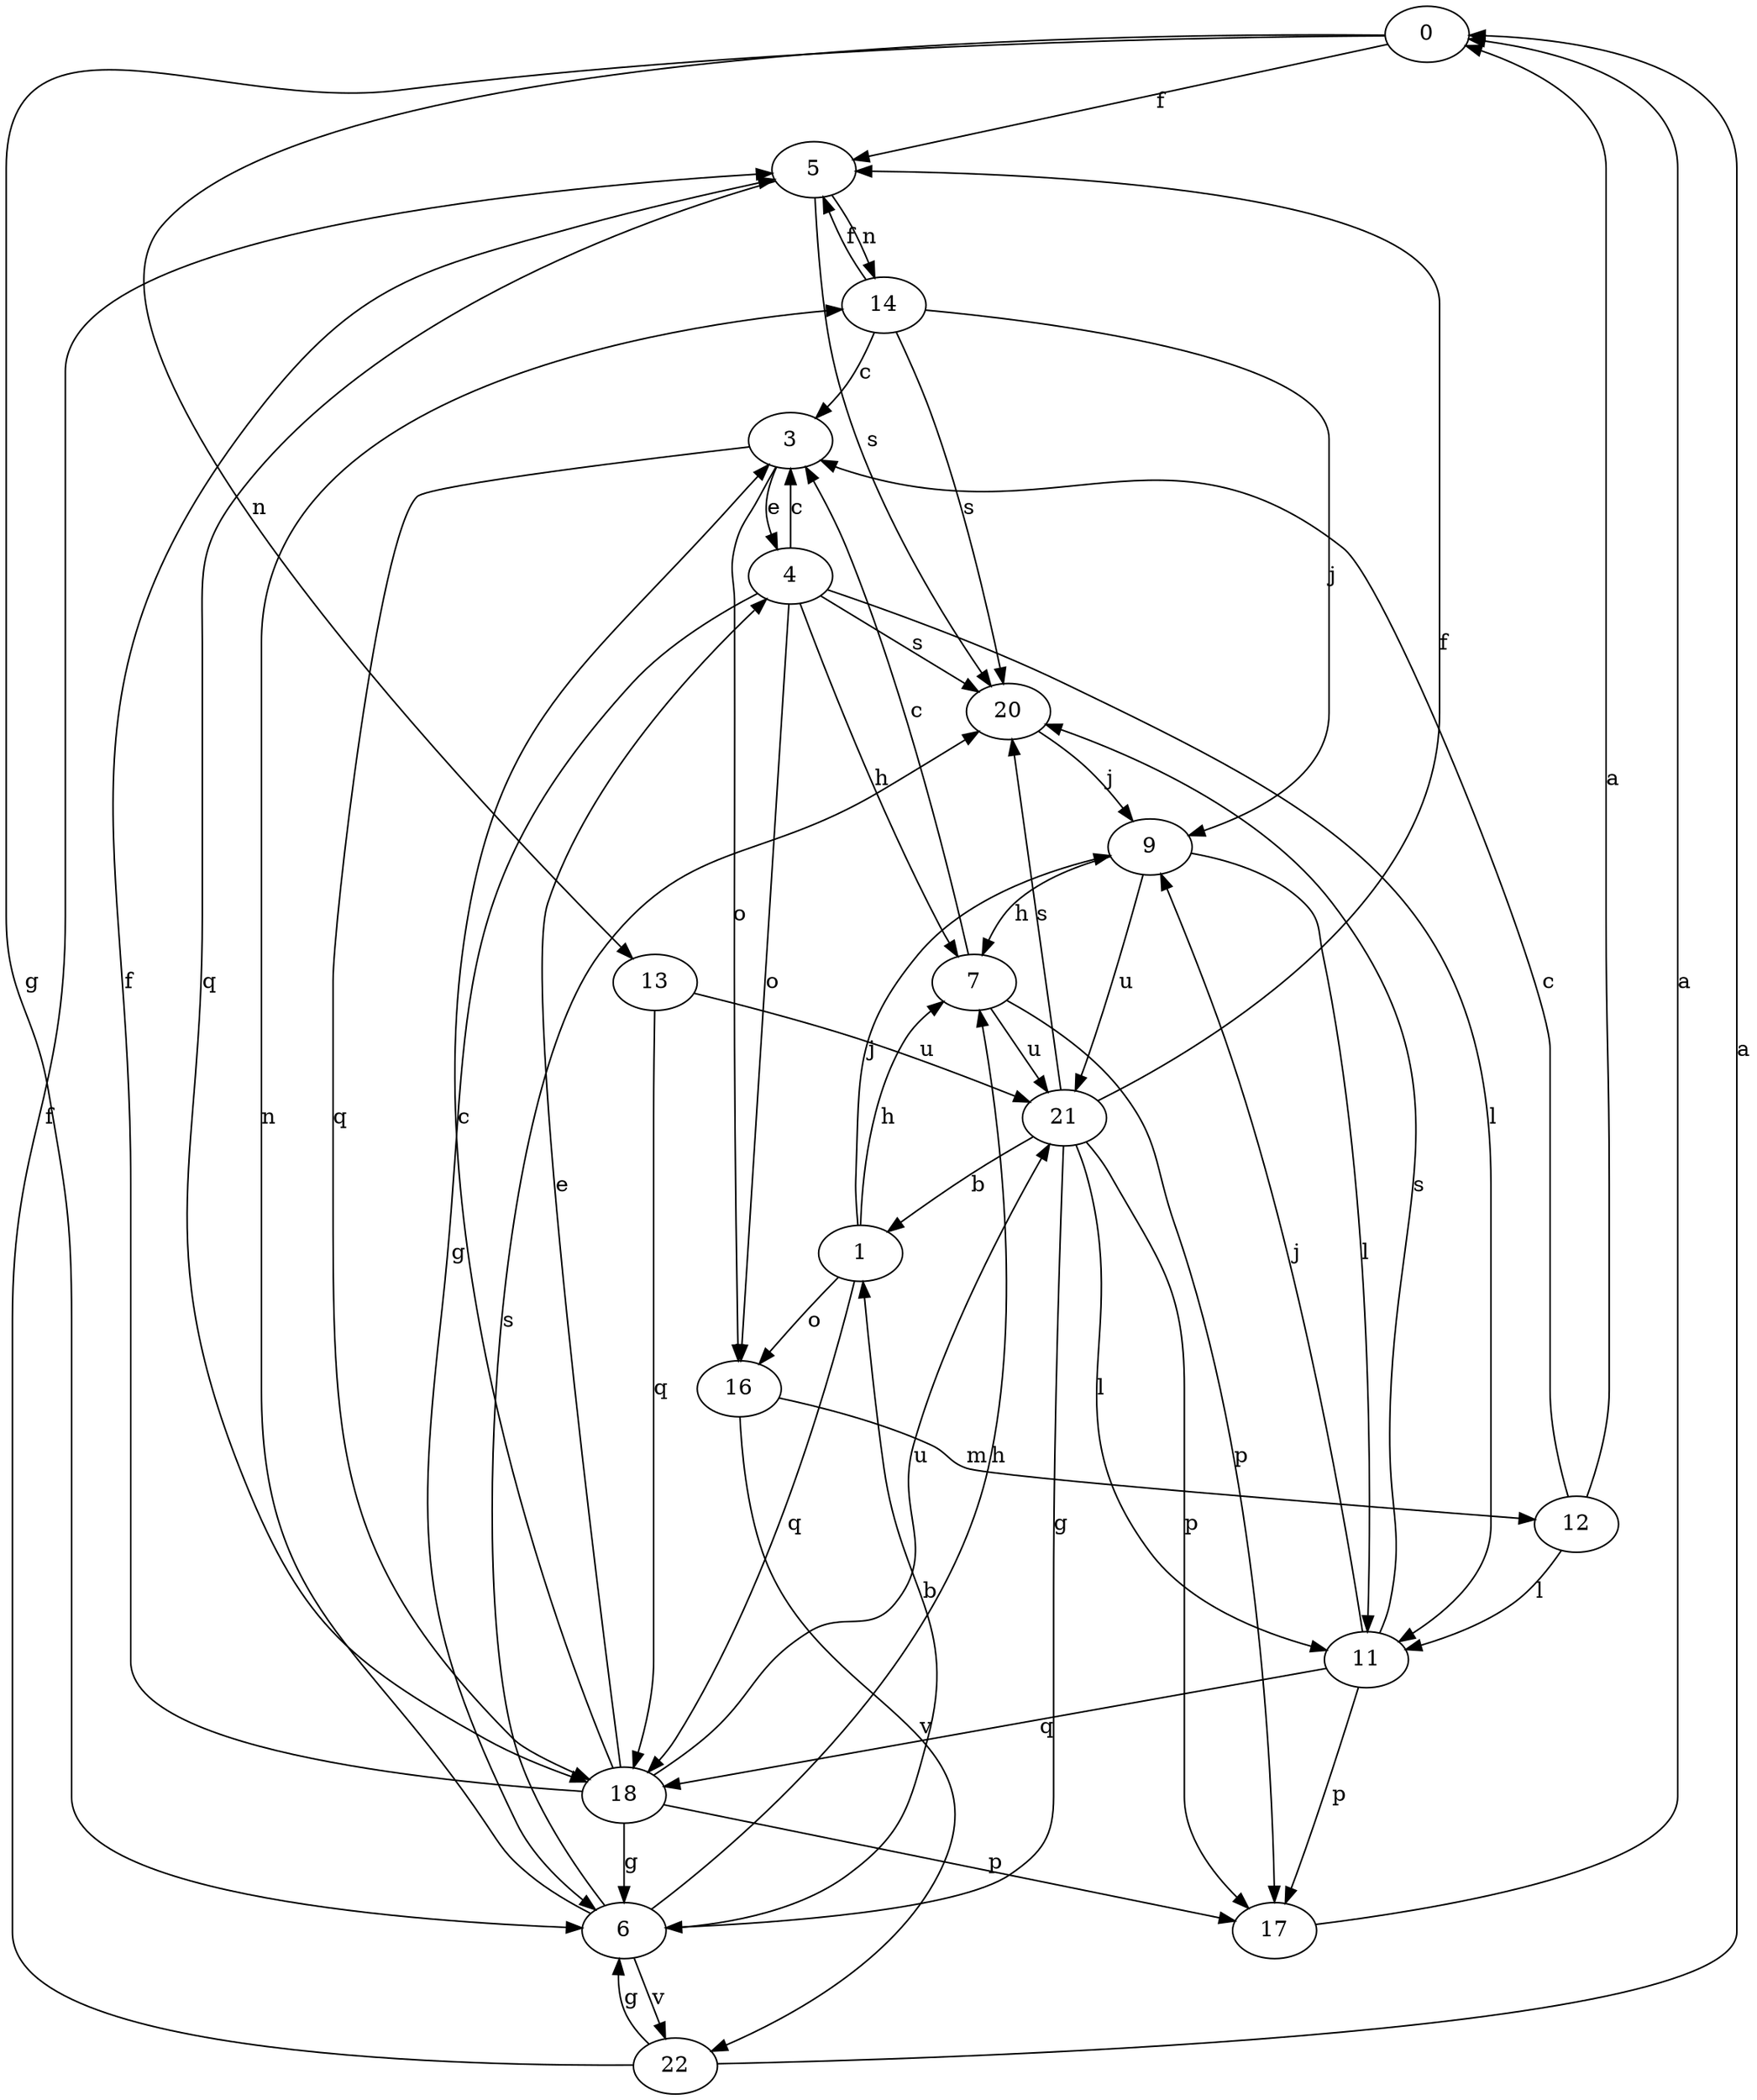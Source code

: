strict digraph  {
0;
1;
3;
4;
5;
6;
7;
9;
11;
12;
13;
14;
16;
17;
18;
20;
21;
22;
0 -> 5  [label=f];
0 -> 6  [label=g];
0 -> 13  [label=n];
1 -> 7  [label=h];
1 -> 9  [label=j];
1 -> 16  [label=o];
1 -> 18  [label=q];
3 -> 4  [label=e];
3 -> 16  [label=o];
3 -> 18  [label=q];
4 -> 3  [label=c];
4 -> 6  [label=g];
4 -> 7  [label=h];
4 -> 11  [label=l];
4 -> 16  [label=o];
4 -> 20  [label=s];
5 -> 14  [label=n];
5 -> 18  [label=q];
5 -> 20  [label=s];
6 -> 1  [label=b];
6 -> 7  [label=h];
6 -> 14  [label=n];
6 -> 20  [label=s];
6 -> 22  [label=v];
7 -> 3  [label=c];
7 -> 17  [label=p];
7 -> 21  [label=u];
9 -> 7  [label=h];
9 -> 11  [label=l];
9 -> 21  [label=u];
11 -> 9  [label=j];
11 -> 17  [label=p];
11 -> 18  [label=q];
11 -> 20  [label=s];
12 -> 0  [label=a];
12 -> 3  [label=c];
12 -> 11  [label=l];
13 -> 18  [label=q];
13 -> 21  [label=u];
14 -> 3  [label=c];
14 -> 5  [label=f];
14 -> 9  [label=j];
14 -> 20  [label=s];
16 -> 12  [label=m];
16 -> 22  [label=v];
17 -> 0  [label=a];
18 -> 3  [label=c];
18 -> 4  [label=e];
18 -> 5  [label=f];
18 -> 6  [label=g];
18 -> 17  [label=p];
18 -> 21  [label=u];
20 -> 9  [label=j];
21 -> 1  [label=b];
21 -> 5  [label=f];
21 -> 6  [label=g];
21 -> 11  [label=l];
21 -> 17  [label=p];
21 -> 20  [label=s];
22 -> 0  [label=a];
22 -> 5  [label=f];
22 -> 6  [label=g];
}
